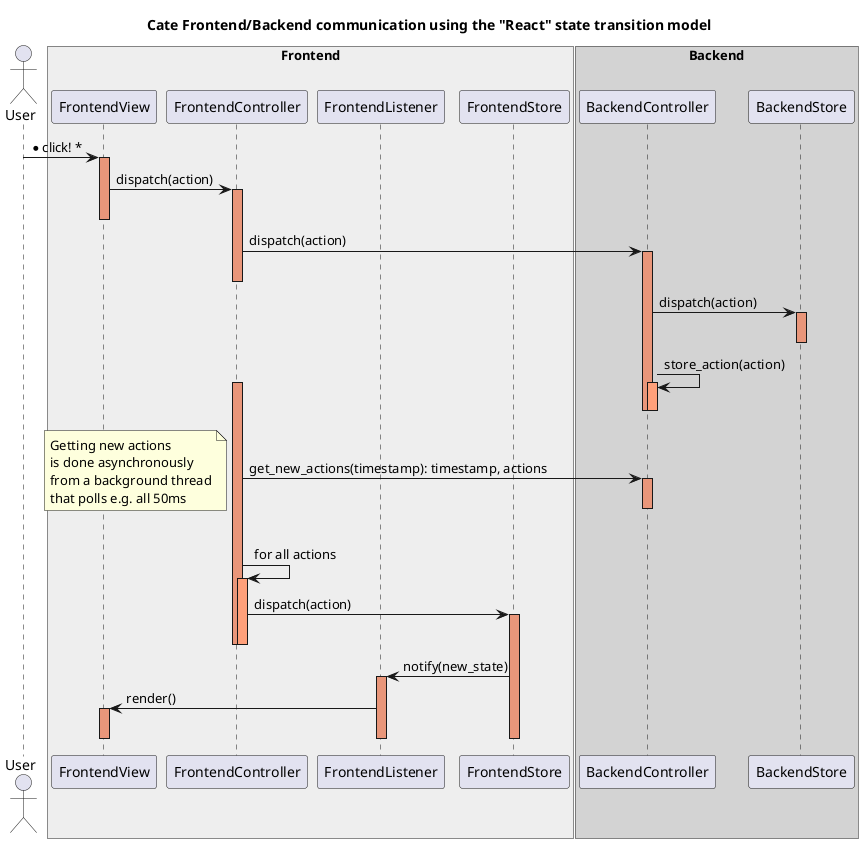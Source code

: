 @startuml

title Cate Frontend/Backend communication using the "React" state transition model

actor User

box "Frontend" #eeeeee
    participant FrontendView
    participant FrontendController
    participant FrontendListener
    participant FrontendStore
end box

box "Backend" #LightGray
    participant BackendController
    participant BackendStore
end box


User -> FrontendView: * click! *
activate FrontendView #DarkSalmon

FrontendView -> FrontendController: dispatch(action)
activate FrontendController #DarkSalmon
deactivate FrontendView #DarkSalmon

FrontendController -> BackendController: dispatch(action)

activate BackendController #DarkSalmon

deactivate FrontendController


BackendController -> BackendStore: dispatch(action)
activate BackendStore #DarkSalmon
deactivate BackendStore

BackendController -> BackendController: store_action(action)
activate BackendController #LightSalmon
deactivate BackendController

deactivate BackendController

activate FrontendController #DarkSalmon

FrontendController -> BackendController: get_new_actions(timestamp): timestamp, actions
note left
	Getting new actions
	is done asynchronously
	from a background thread
	that polls e.g. all 50ms
end note

activate BackendController #DarkSalmon
deactivate BackendController


FrontendController -> FrontendController: for all actions
activate FrontendController #LightSalmon

FrontendController -> FrontendStore: dispatch(action)
activate FrontendStore #DarkSalmon

deactivate FrontendController
deactivate FrontendController

FrontendStore -> FrontendListener: notify(new_state)
activate FrontendListener #DarkSalmon

FrontendListener -> FrontendView: render()
activate FrontendView #DarkSalmon

deactivate FrontendView
deactivate FrontendListener
deactivate FrontendStore

@enduml